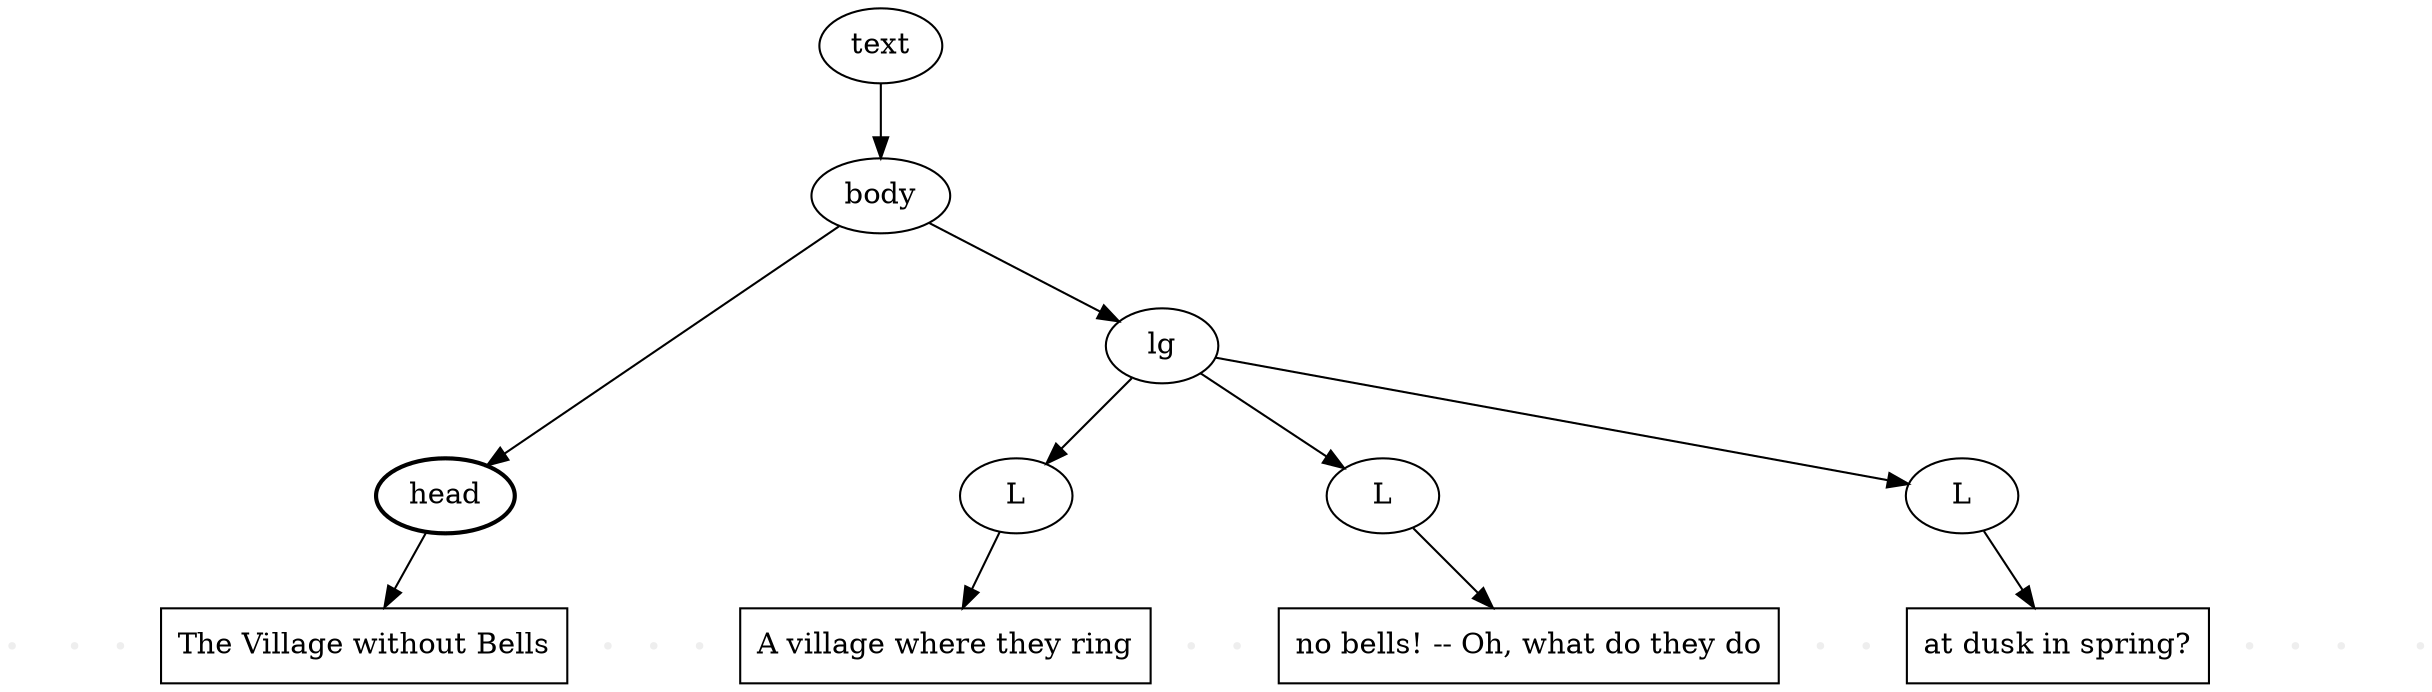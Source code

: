 digraph {
  node [shape=rectangle, ordering=out];
  edge [color=gray];
  
  subgraph {
  rank = same;
  node [color=black, shape=point, style=filled, fillcolor="#EEEEEE"];
  starttext [label="t\n(", color=transparent, style=invisible];
  startbody [label="b\n(", color=transparent];
  starthead [label="h\n(", color=transparent];
  endhead [label="h\n)", color=transparent];
  startlg [label="lg\n(", color=transparent];
  startl1 [label="l\n(", color=transparent];
  endl1 [label="l\n)", color=transparent];
  startl2 [label="l\n(", color=transparent];
  endl2 [label="l\n)", color=transparent];
  startl3 [label="l\n(", color=transparent];
  endl3 [label="l\n)", color=transparent];
  endlg [label="lg\n)", color=transparent];
  endbody [label="b\n)", color=transparent];
  endtext [label="t\nend", color=transparent];

  node [color=black, shape=box, style=solid];
  // shape=plaintext makes them disappear too much
  
  pcd0 [label="The Village without Bells"];
  pcd1 [label="A village where they ring"];
  pcd2 [label="no bells! -- Oh, what do they do"];
  pcd3 [label="at dusk in spring?"]
   }

  node [shape=oval, color=gray, fontcolor=gray];
  text [color=black, fontcolor=black];
  body [color=black, fontcolor=black];
  head [color=black, fontcolor=black, style=bold];
  lg [color=black, fontcolor=black];
  l1 [label="L", color=black, fontcolor=black];
  l2 [label="L", color=black, fontcolor=black];
  l3 [label="L" color=black, fontcolor=black];
  text -> starttext [style=invisible, color=red, arrowhead=none];
  text -> body [color=black];
  text -> endtext [style=invisible, arrowhead=none, color=red];
  
  body -> startbody [style=invisible, color=red, arrowhead=none];
  body -> head [color=black];
  body -> lg [color=black];
  body -> endbody [style=invisible, arrowhead=none, color=red];

  head -> starthead [style=invisible, color=red, arrowhead=none];
  head -> pcd0 [color=black];
  head -> endhead [style=invisible, arrowhead=none, color=red];
  

  lg -> startlg [style=invisible, arrowhead=none, color=red];
  lg -> l1 [color=black];
  lg -> l2 [color=black];
  lg -> l3 [color=black];
  lg -> endlg [color=red, style=invisible, arrowhead=none];


  l1 -> startl1 [color=red, style=invisible, arrowhead=none];
  l1 -> pcd1 [color=black];
  l1 -> endl1 [color=red, style=invisible, arrowhead=none];
  

  l2 -> startl2 [color=red, style=invisible, arrowhead=none];
  l2 -> pcd2 [color=black];
  l2 -> endl2 [color=red, style=invisible, arrowhead=none];
  

  l3 -> startl3 [color=red, style=invisible, arrowhead=none];
  l3 -> pcd3 [color=black];
  l3 -> endl3 [color=red, style=invisible, arrowhead=none];
  
  
}